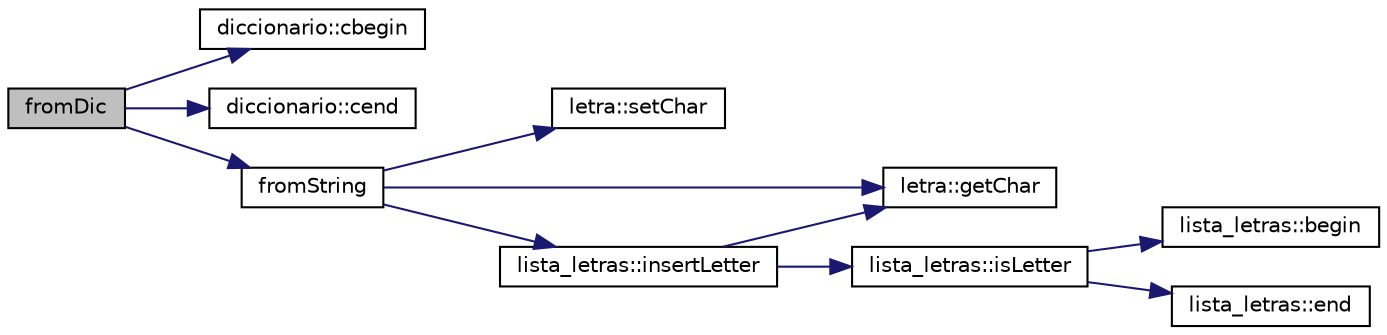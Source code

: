 digraph "fromDic"
{
  edge [fontname="Helvetica",fontsize="10",labelfontname="Helvetica",labelfontsize="10"];
  node [fontname="Helvetica",fontsize="10",shape=record];
  rankdir="LR";
  Node0 [label="fromDic",height=0.2,width=0.4,color="black", fillcolor="grey75", style="filled", fontcolor="black"];
  Node0 -> Node1 [color="midnightblue",fontsize="10",style="solid",fontname="Helvetica"];
  Node1 [label="diccionario::cbegin",height=0.2,width=0.4,color="black", fillcolor="white", style="filled",URL="$classdiccionario.html#ae0fef8f7cb621da3fc1dc73e20fc4749",tooltip="Iterador constante al inicio del diccionario. "];
  Node0 -> Node2 [color="midnightblue",fontsize="10",style="solid",fontname="Helvetica"];
  Node2 [label="diccionario::cend",height=0.2,width=0.4,color="black", fillcolor="white", style="filled",URL="$classdiccionario.html#ac000fe2dbf66b9f509ab8727d36fc185",tooltip="Iterador constante al final del diccionario. "];
  Node0 -> Node3 [color="midnightblue",fontsize="10",style="solid",fontname="Helvetica"];
  Node3 [label="fromString",height=0.2,width=0.4,color="black", fillcolor="white", style="filled",URL="$lista__letras_8cpp.html#a7742cbd8a4d8244f44deb8fb8433ee40",tooltip="Crea una lista a partir de una cadena de caracteres. "];
  Node3 -> Node4 [color="midnightblue",fontsize="10",style="solid",fontname="Helvetica"];
  Node4 [label="letra::setChar",height=0.2,width=0.4,color="black", fillcolor="white", style="filled",URL="$classletra.html#a21a9ef6f3dff0d3670967e1999c45e21",tooltip="Cambia el caracter de una letra dada. "];
  Node3 -> Node5 [color="midnightblue",fontsize="10",style="solid",fontname="Helvetica"];
  Node5 [label="letra::getChar",height=0.2,width=0.4,color="black", fillcolor="white", style="filled",URL="$classletra.html#a6e77e64d74807aec19a6383e47b5321c",tooltip="Consulta el caracter de la letra. "];
  Node3 -> Node6 [color="midnightblue",fontsize="10",style="solid",fontname="Helvetica"];
  Node6 [label="lista_letras::insertLetter",height=0.2,width=0.4,color="black", fillcolor="white", style="filled",URL="$classlista__letras.html#af1c0e532b13839b862078fc2a1e8a941",tooltip="Añade una letra a la lista. "];
  Node6 -> Node7 [color="midnightblue",fontsize="10",style="solid",fontname="Helvetica"];
  Node7 [label="lista_letras::isLetter",height=0.2,width=0.4,color="black", fillcolor="white", style="filled",URL="$classlista__letras.html#a5d34639ae7839855810f4b0175241efe",tooltip="Comprueba si una letra está en la lista. "];
  Node7 -> Node8 [color="midnightblue",fontsize="10",style="solid",fontname="Helvetica"];
  Node8 [label="lista_letras::begin",height=0.2,width=0.4,color="black", fillcolor="white", style="filled",URL="$classlista__letras.html#a189e5769bfaf78618ad5d525991de201",tooltip="Devuelve un iterador al comienzo de la lista. "];
  Node7 -> Node9 [color="midnightblue",fontsize="10",style="solid",fontname="Helvetica"];
  Node9 [label="lista_letras::end",height=0.2,width=0.4,color="black", fillcolor="white", style="filled",URL="$classlista__letras.html#a73f0bf2b7b320b8d2aa503ab7f1e5421",tooltip="Devuelve un iterador al final de la lista. "];
  Node6 -> Node5 [color="midnightblue",fontsize="10",style="solid",fontname="Helvetica"];
}
